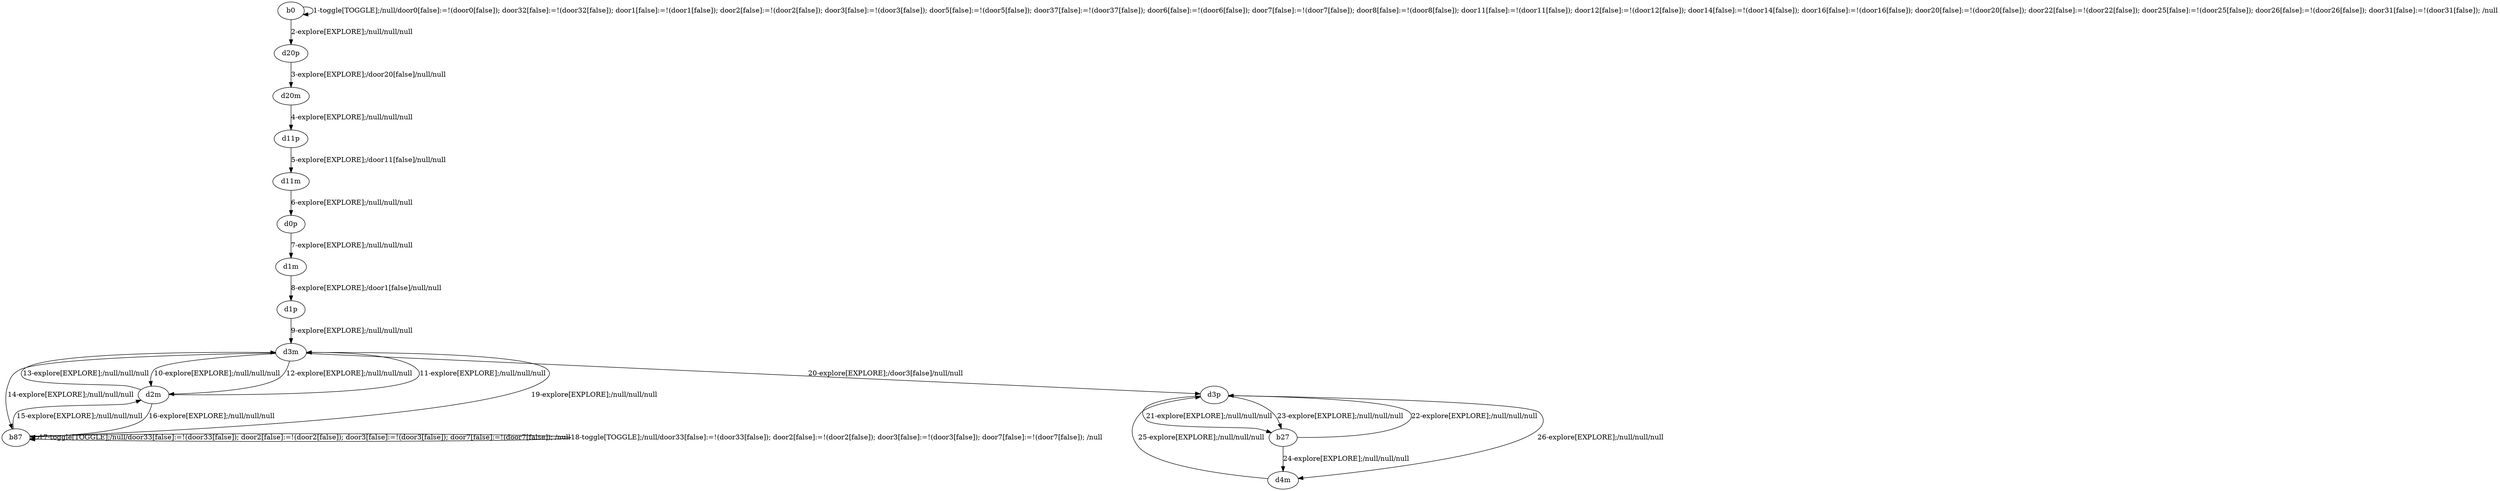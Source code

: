 # Total number of goals covered by this test: 1
# d3m --> b87

digraph g {
"b0" -> "b0" [label = "1-toggle[TOGGLE];/null/door0[false]:=!(door0[false]); door32[false]:=!(door32[false]); door1[false]:=!(door1[false]); door2[false]:=!(door2[false]); door3[false]:=!(door3[false]); door5[false]:=!(door5[false]); door37[false]:=!(door37[false]); door6[false]:=!(door6[false]); door7[false]:=!(door7[false]); door8[false]:=!(door8[false]); door11[false]:=!(door11[false]); door12[false]:=!(door12[false]); door14[false]:=!(door14[false]); door16[false]:=!(door16[false]); door20[false]:=!(door20[false]); door22[false]:=!(door22[false]); door25[false]:=!(door25[false]); door26[false]:=!(door26[false]); door31[false]:=!(door31[false]); /null"];
"b0" -> "d20p" [label = "2-explore[EXPLORE];/null/null/null"];
"d20p" -> "d20m" [label = "3-explore[EXPLORE];/door20[false]/null/null"];
"d20m" -> "d11p" [label = "4-explore[EXPLORE];/null/null/null"];
"d11p" -> "d11m" [label = "5-explore[EXPLORE];/door11[false]/null/null"];
"d11m" -> "d0p" [label = "6-explore[EXPLORE];/null/null/null"];
"d0p" -> "d1m" [label = "7-explore[EXPLORE];/null/null/null"];
"d1m" -> "d1p" [label = "8-explore[EXPLORE];/door1[false]/null/null"];
"d1p" -> "d3m" [label = "9-explore[EXPLORE];/null/null/null"];
"d3m" -> "d2m" [label = "10-explore[EXPLORE];/null/null/null"];
"d2m" -> "d3m" [label = "11-explore[EXPLORE];/null/null/null"];
"d3m" -> "d2m" [label = "12-explore[EXPLORE];/null/null/null"];
"d2m" -> "d3m" [label = "13-explore[EXPLORE];/null/null/null"];
"d3m" -> "b87" [label = "14-explore[EXPLORE];/null/null/null"];
"b87" -> "d2m" [label = "15-explore[EXPLORE];/null/null/null"];
"d2m" -> "b87" [label = "16-explore[EXPLORE];/null/null/null"];
"b87" -> "b87" [label = "17-toggle[TOGGLE];/null/door33[false]:=!(door33[false]); door2[false]:=!(door2[false]); door3[false]:=!(door3[false]); door7[false]:=!(door7[false]); /null"];
"b87" -> "b87" [label = "18-toggle[TOGGLE];/null/door33[false]:=!(door33[false]); door2[false]:=!(door2[false]); door3[false]:=!(door3[false]); door7[false]:=!(door7[false]); /null"];
"b87" -> "d3m" [label = "19-explore[EXPLORE];/null/null/null"];
"d3m" -> "d3p" [label = "20-explore[EXPLORE];/door3[false]/null/null"];
"d3p" -> "b27" [label = "21-explore[EXPLORE];/null/null/null"];
"b27" -> "d3p" [label = "22-explore[EXPLORE];/null/null/null"];
"d3p" -> "b27" [label = "23-explore[EXPLORE];/null/null/null"];
"b27" -> "d4m" [label = "24-explore[EXPLORE];/null/null/null"];
"d4m" -> "d3p" [label = "25-explore[EXPLORE];/null/null/null"];
"d3p" -> "d4m" [label = "26-explore[EXPLORE];/null/null/null"];
}